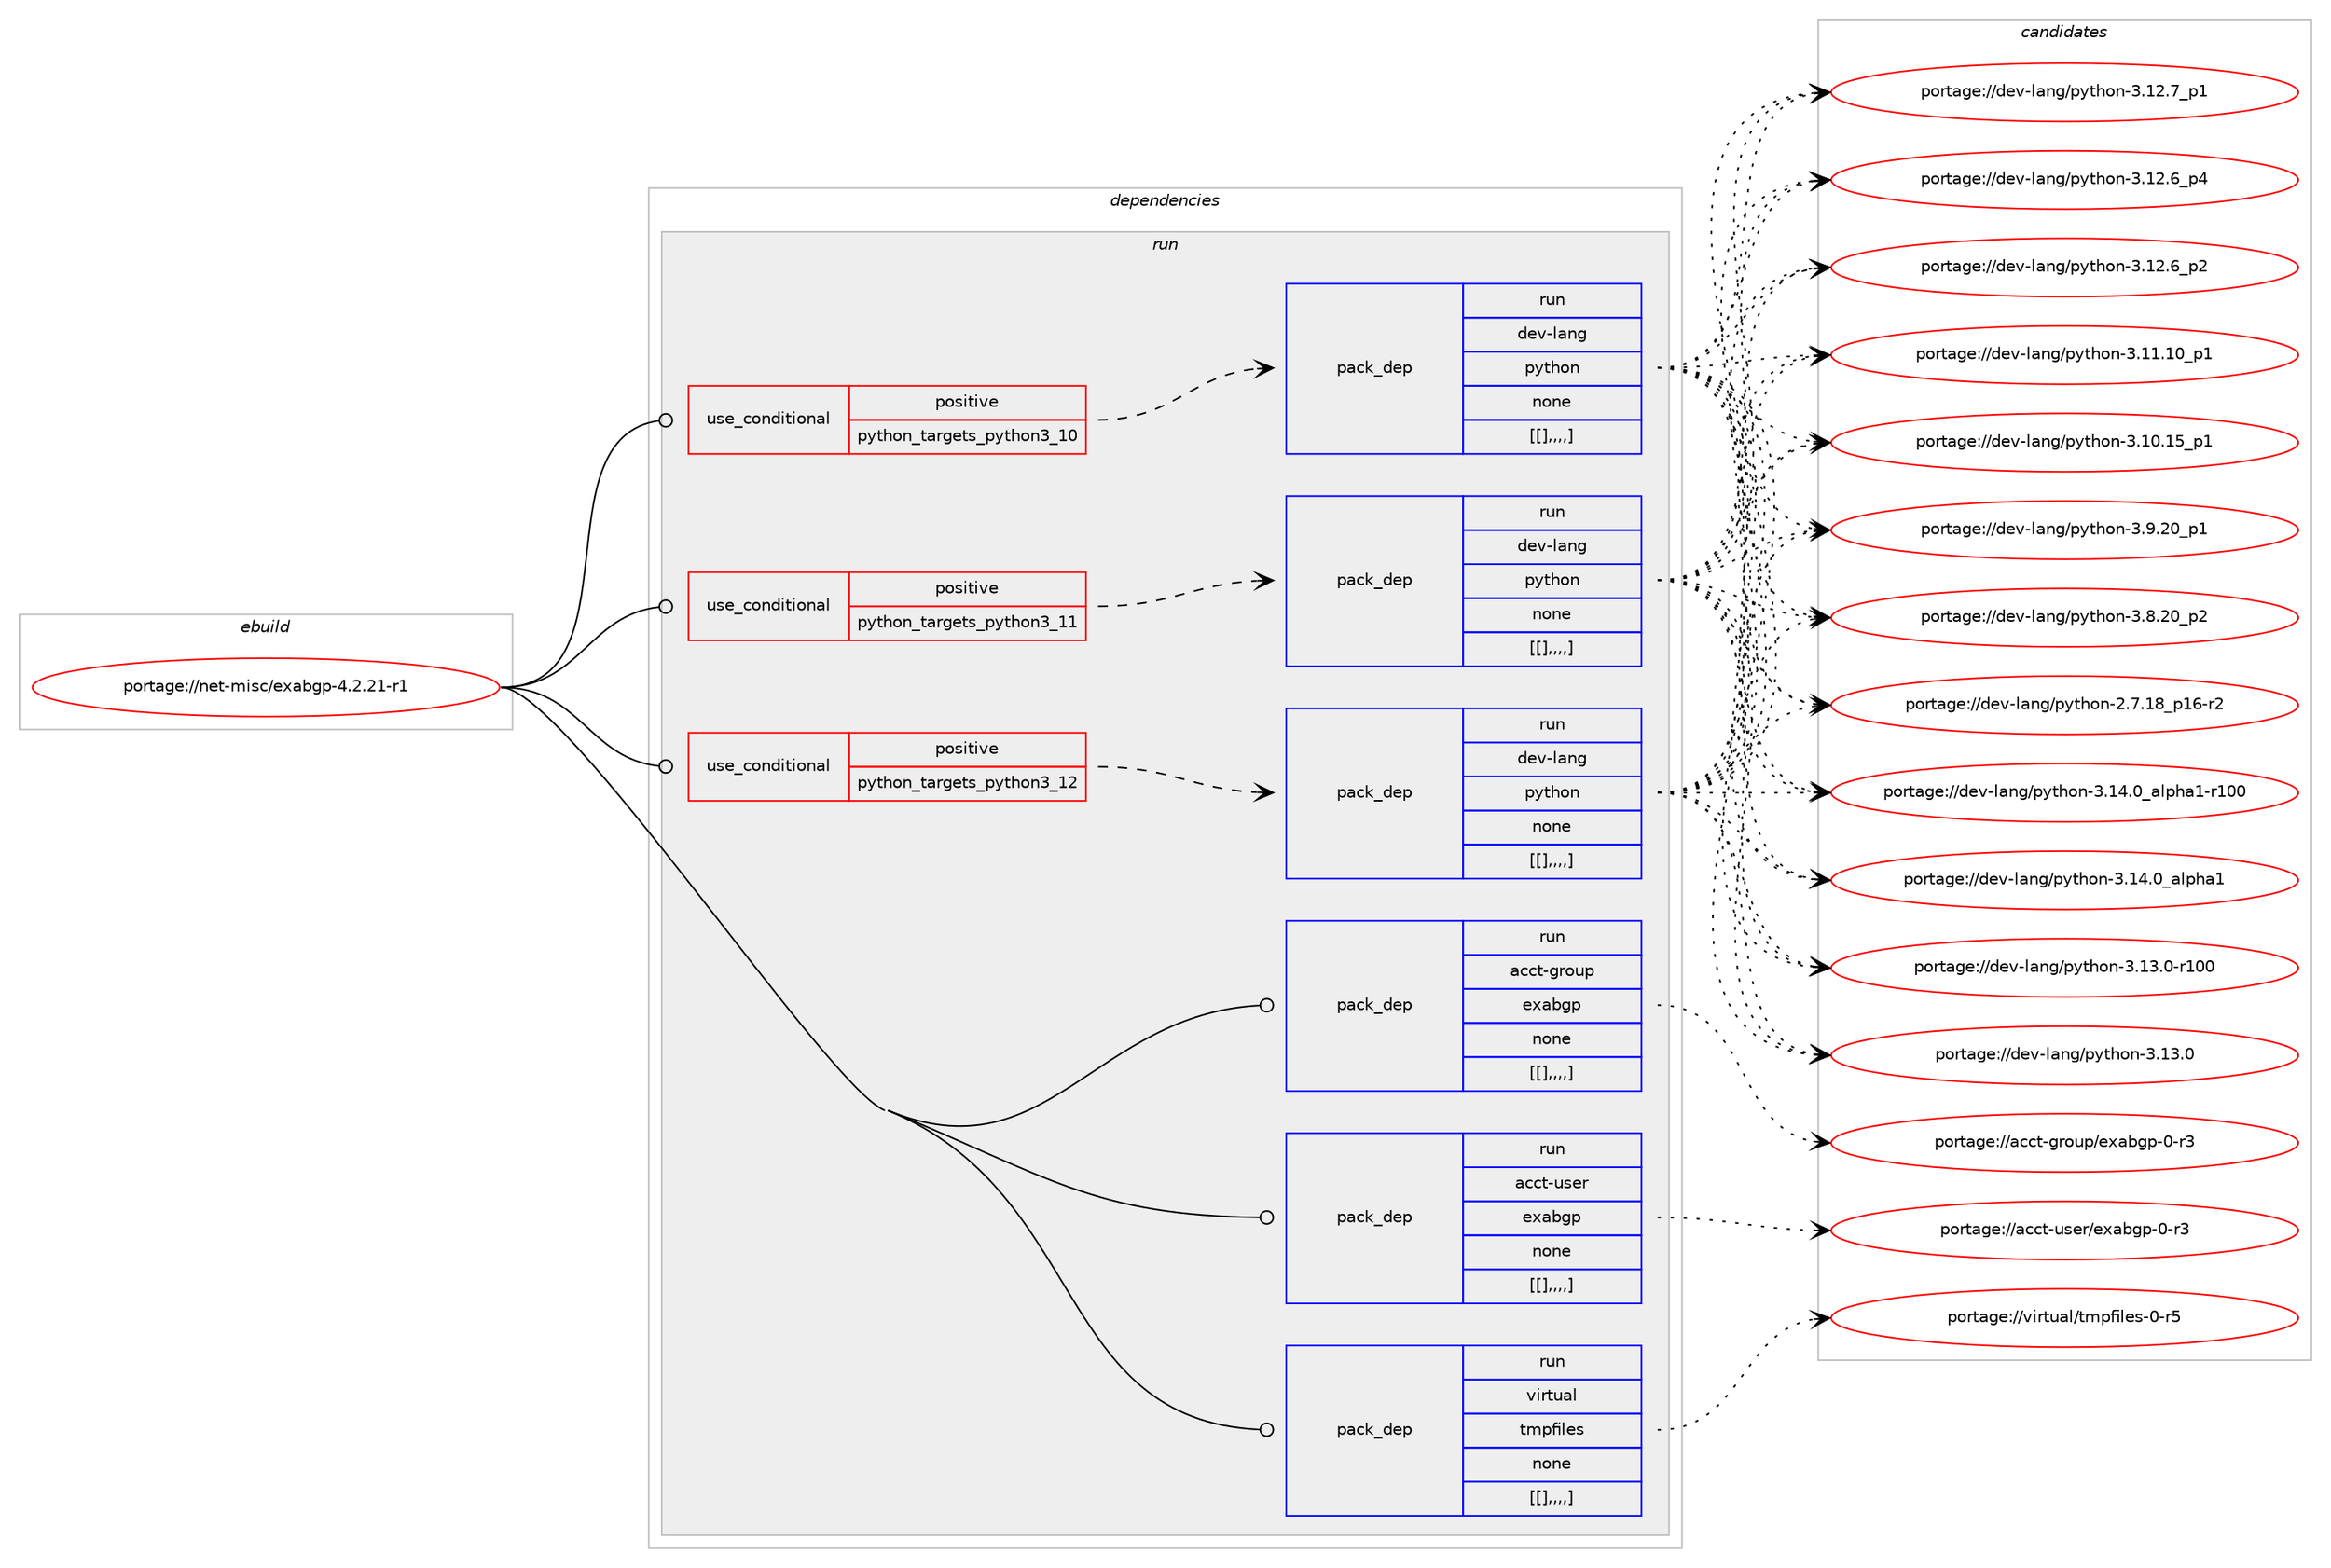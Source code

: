 digraph prolog {

# *************
# Graph options
# *************

newrank=true;
concentrate=true;
compound=true;
graph [rankdir=LR,fontname=Helvetica,fontsize=10,ranksep=1.5];#, ranksep=2.5, nodesep=0.2];
edge  [arrowhead=vee];
node  [fontname=Helvetica,fontsize=10];

# **********
# The ebuild
# **********

subgraph cluster_leftcol {
color=gray;
label=<<i>ebuild</i>>;
id [label="portage://net-misc/exabgp-4.2.21-r1", color=red, width=4, href="../net-misc/exabgp-4.2.21-r1.svg"];
}

# ****************
# The dependencies
# ****************

subgraph cluster_midcol {
color=gray;
label=<<i>dependencies</i>>;
subgraph cluster_compile {
fillcolor="#eeeeee";
style=filled;
label=<<i>compile</i>>;
}
subgraph cluster_compileandrun {
fillcolor="#eeeeee";
style=filled;
label=<<i>compile and run</i>>;
}
subgraph cluster_run {
fillcolor="#eeeeee";
style=filled;
label=<<i>run</i>>;
subgraph cond102761 {
dependency390520 [label=<<TABLE BORDER="0" CELLBORDER="1" CELLSPACING="0" CELLPADDING="4"><TR><TD ROWSPAN="3" CELLPADDING="10">use_conditional</TD></TR><TR><TD>positive</TD></TR><TR><TD>python_targets_python3_10</TD></TR></TABLE>>, shape=none, color=red];
subgraph pack284810 {
dependency390536 [label=<<TABLE BORDER="0" CELLBORDER="1" CELLSPACING="0" CELLPADDING="4" WIDTH="220"><TR><TD ROWSPAN="6" CELLPADDING="30">pack_dep</TD></TR><TR><TD WIDTH="110">run</TD></TR><TR><TD>dev-lang</TD></TR><TR><TD>python</TD></TR><TR><TD>none</TD></TR><TR><TD>[[],,,,]</TD></TR></TABLE>>, shape=none, color=blue];
}
dependency390520:e -> dependency390536:w [weight=20,style="dashed",arrowhead="vee"];
}
id:e -> dependency390520:w [weight=20,style="solid",arrowhead="odot"];
subgraph cond102773 {
dependency390574 [label=<<TABLE BORDER="0" CELLBORDER="1" CELLSPACING="0" CELLPADDING="4"><TR><TD ROWSPAN="3" CELLPADDING="10">use_conditional</TD></TR><TR><TD>positive</TD></TR><TR><TD>python_targets_python3_11</TD></TR></TABLE>>, shape=none, color=red];
subgraph pack284859 {
dependency390612 [label=<<TABLE BORDER="0" CELLBORDER="1" CELLSPACING="0" CELLPADDING="4" WIDTH="220"><TR><TD ROWSPAN="6" CELLPADDING="30">pack_dep</TD></TR><TR><TD WIDTH="110">run</TD></TR><TR><TD>dev-lang</TD></TR><TR><TD>python</TD></TR><TR><TD>none</TD></TR><TR><TD>[[],,,,]</TD></TR></TABLE>>, shape=none, color=blue];
}
dependency390574:e -> dependency390612:w [weight=20,style="dashed",arrowhead="vee"];
}
id:e -> dependency390574:w [weight=20,style="solid",arrowhead="odot"];
subgraph cond102806 {
dependency390650 [label=<<TABLE BORDER="0" CELLBORDER="1" CELLSPACING="0" CELLPADDING="4"><TR><TD ROWSPAN="3" CELLPADDING="10">use_conditional</TD></TR><TR><TD>positive</TD></TR><TR><TD>python_targets_python3_12</TD></TR></TABLE>>, shape=none, color=red];
subgraph pack284906 {
dependency390675 [label=<<TABLE BORDER="0" CELLBORDER="1" CELLSPACING="0" CELLPADDING="4" WIDTH="220"><TR><TD ROWSPAN="6" CELLPADDING="30">pack_dep</TD></TR><TR><TD WIDTH="110">run</TD></TR><TR><TD>dev-lang</TD></TR><TR><TD>python</TD></TR><TR><TD>none</TD></TR><TR><TD>[[],,,,]</TD></TR></TABLE>>, shape=none, color=blue];
}
dependency390650:e -> dependency390675:w [weight=20,style="dashed",arrowhead="vee"];
}
id:e -> dependency390650:w [weight=20,style="solid",arrowhead="odot"];
subgraph pack284910 {
dependency390680 [label=<<TABLE BORDER="0" CELLBORDER="1" CELLSPACING="0" CELLPADDING="4" WIDTH="220"><TR><TD ROWSPAN="6" CELLPADDING="30">pack_dep</TD></TR><TR><TD WIDTH="110">run</TD></TR><TR><TD>acct-group</TD></TR><TR><TD>exabgp</TD></TR><TR><TD>none</TD></TR><TR><TD>[[],,,,]</TD></TR></TABLE>>, shape=none, color=blue];
}
id:e -> dependency390680:w [weight=20,style="solid",arrowhead="odot"];
subgraph pack284913 {
dependency390719 [label=<<TABLE BORDER="0" CELLBORDER="1" CELLSPACING="0" CELLPADDING="4" WIDTH="220"><TR><TD ROWSPAN="6" CELLPADDING="30">pack_dep</TD></TR><TR><TD WIDTH="110">run</TD></TR><TR><TD>acct-user</TD></TR><TR><TD>exabgp</TD></TR><TR><TD>none</TD></TR><TR><TD>[[],,,,]</TD></TR></TABLE>>, shape=none, color=blue];
}
id:e -> dependency390719:w [weight=20,style="solid",arrowhead="odot"];
subgraph pack284954 {
dependency390835 [label=<<TABLE BORDER="0" CELLBORDER="1" CELLSPACING="0" CELLPADDING="4" WIDTH="220"><TR><TD ROWSPAN="6" CELLPADDING="30">pack_dep</TD></TR><TR><TD WIDTH="110">run</TD></TR><TR><TD>virtual</TD></TR><TR><TD>tmpfiles</TD></TR><TR><TD>none</TD></TR><TR><TD>[[],,,,]</TD></TR></TABLE>>, shape=none, color=blue];
}
id:e -> dependency390835:w [weight=20,style="solid",arrowhead="odot"];
}
}

# **************
# The candidates
# **************

subgraph cluster_choices {
rank=same;
color=gray;
label=<<i>candidates</i>>;

subgraph choice283690 {
color=black;
nodesep=1;
choice100101118451089711010347112121116104111110455146495246489597108112104974945114494848 [label="portage://dev-lang/python-3.14.0_alpha1-r100", color=red, width=4,href="../dev-lang/python-3.14.0_alpha1-r100.svg"];
choice1001011184510897110103471121211161041111104551464952464895971081121049749 [label="portage://dev-lang/python-3.14.0_alpha1", color=red, width=4,href="../dev-lang/python-3.14.0_alpha1.svg"];
choice1001011184510897110103471121211161041111104551464951464845114494848 [label="portage://dev-lang/python-3.13.0-r100", color=red, width=4,href="../dev-lang/python-3.13.0-r100.svg"];
choice10010111845108971101034711212111610411111045514649514648 [label="portage://dev-lang/python-3.13.0", color=red, width=4,href="../dev-lang/python-3.13.0.svg"];
choice100101118451089711010347112121116104111110455146495046559511249 [label="portage://dev-lang/python-3.12.7_p1", color=red, width=4,href="../dev-lang/python-3.12.7_p1.svg"];
choice100101118451089711010347112121116104111110455146495046549511252 [label="portage://dev-lang/python-3.12.6_p4", color=red, width=4,href="../dev-lang/python-3.12.6_p4.svg"];
choice100101118451089711010347112121116104111110455146495046549511250 [label="portage://dev-lang/python-3.12.6_p2", color=red, width=4,href="../dev-lang/python-3.12.6_p2.svg"];
choice10010111845108971101034711212111610411111045514649494649489511249 [label="portage://dev-lang/python-3.11.10_p1", color=red, width=4,href="../dev-lang/python-3.11.10_p1.svg"];
choice10010111845108971101034711212111610411111045514649484649539511249 [label="portage://dev-lang/python-3.10.15_p1", color=red, width=4,href="../dev-lang/python-3.10.15_p1.svg"];
choice100101118451089711010347112121116104111110455146574650489511249 [label="portage://dev-lang/python-3.9.20_p1", color=red, width=4,href="../dev-lang/python-3.9.20_p1.svg"];
choice100101118451089711010347112121116104111110455146564650489511250 [label="portage://dev-lang/python-3.8.20_p2", color=red, width=4,href="../dev-lang/python-3.8.20_p2.svg"];
choice100101118451089711010347112121116104111110455046554649569511249544511450 [label="portage://dev-lang/python-2.7.18_p16-r2", color=red, width=4,href="../dev-lang/python-2.7.18_p16-r2.svg"];
dependency390536:e -> choice100101118451089711010347112121116104111110455146495246489597108112104974945114494848:w [style=dotted,weight="100"];
dependency390536:e -> choice1001011184510897110103471121211161041111104551464952464895971081121049749:w [style=dotted,weight="100"];
dependency390536:e -> choice1001011184510897110103471121211161041111104551464951464845114494848:w [style=dotted,weight="100"];
dependency390536:e -> choice10010111845108971101034711212111610411111045514649514648:w [style=dotted,weight="100"];
dependency390536:e -> choice100101118451089711010347112121116104111110455146495046559511249:w [style=dotted,weight="100"];
dependency390536:e -> choice100101118451089711010347112121116104111110455146495046549511252:w [style=dotted,weight="100"];
dependency390536:e -> choice100101118451089711010347112121116104111110455146495046549511250:w [style=dotted,weight="100"];
dependency390536:e -> choice10010111845108971101034711212111610411111045514649494649489511249:w [style=dotted,weight="100"];
dependency390536:e -> choice10010111845108971101034711212111610411111045514649484649539511249:w [style=dotted,weight="100"];
dependency390536:e -> choice100101118451089711010347112121116104111110455146574650489511249:w [style=dotted,weight="100"];
dependency390536:e -> choice100101118451089711010347112121116104111110455146564650489511250:w [style=dotted,weight="100"];
dependency390536:e -> choice100101118451089711010347112121116104111110455046554649569511249544511450:w [style=dotted,weight="100"];
}
subgraph choice283717 {
color=black;
nodesep=1;
choice100101118451089711010347112121116104111110455146495246489597108112104974945114494848 [label="portage://dev-lang/python-3.14.0_alpha1-r100", color=red, width=4,href="../dev-lang/python-3.14.0_alpha1-r100.svg"];
choice1001011184510897110103471121211161041111104551464952464895971081121049749 [label="portage://dev-lang/python-3.14.0_alpha1", color=red, width=4,href="../dev-lang/python-3.14.0_alpha1.svg"];
choice1001011184510897110103471121211161041111104551464951464845114494848 [label="portage://dev-lang/python-3.13.0-r100", color=red, width=4,href="../dev-lang/python-3.13.0-r100.svg"];
choice10010111845108971101034711212111610411111045514649514648 [label="portage://dev-lang/python-3.13.0", color=red, width=4,href="../dev-lang/python-3.13.0.svg"];
choice100101118451089711010347112121116104111110455146495046559511249 [label="portage://dev-lang/python-3.12.7_p1", color=red, width=4,href="../dev-lang/python-3.12.7_p1.svg"];
choice100101118451089711010347112121116104111110455146495046549511252 [label="portage://dev-lang/python-3.12.6_p4", color=red, width=4,href="../dev-lang/python-3.12.6_p4.svg"];
choice100101118451089711010347112121116104111110455146495046549511250 [label="portage://dev-lang/python-3.12.6_p2", color=red, width=4,href="../dev-lang/python-3.12.6_p2.svg"];
choice10010111845108971101034711212111610411111045514649494649489511249 [label="portage://dev-lang/python-3.11.10_p1", color=red, width=4,href="../dev-lang/python-3.11.10_p1.svg"];
choice10010111845108971101034711212111610411111045514649484649539511249 [label="portage://dev-lang/python-3.10.15_p1", color=red, width=4,href="../dev-lang/python-3.10.15_p1.svg"];
choice100101118451089711010347112121116104111110455146574650489511249 [label="portage://dev-lang/python-3.9.20_p1", color=red, width=4,href="../dev-lang/python-3.9.20_p1.svg"];
choice100101118451089711010347112121116104111110455146564650489511250 [label="portage://dev-lang/python-3.8.20_p2", color=red, width=4,href="../dev-lang/python-3.8.20_p2.svg"];
choice100101118451089711010347112121116104111110455046554649569511249544511450 [label="portage://dev-lang/python-2.7.18_p16-r2", color=red, width=4,href="../dev-lang/python-2.7.18_p16-r2.svg"];
dependency390612:e -> choice100101118451089711010347112121116104111110455146495246489597108112104974945114494848:w [style=dotted,weight="100"];
dependency390612:e -> choice1001011184510897110103471121211161041111104551464952464895971081121049749:w [style=dotted,weight="100"];
dependency390612:e -> choice1001011184510897110103471121211161041111104551464951464845114494848:w [style=dotted,weight="100"];
dependency390612:e -> choice10010111845108971101034711212111610411111045514649514648:w [style=dotted,weight="100"];
dependency390612:e -> choice100101118451089711010347112121116104111110455146495046559511249:w [style=dotted,weight="100"];
dependency390612:e -> choice100101118451089711010347112121116104111110455146495046549511252:w [style=dotted,weight="100"];
dependency390612:e -> choice100101118451089711010347112121116104111110455146495046549511250:w [style=dotted,weight="100"];
dependency390612:e -> choice10010111845108971101034711212111610411111045514649494649489511249:w [style=dotted,weight="100"];
dependency390612:e -> choice10010111845108971101034711212111610411111045514649484649539511249:w [style=dotted,weight="100"];
dependency390612:e -> choice100101118451089711010347112121116104111110455146574650489511249:w [style=dotted,weight="100"];
dependency390612:e -> choice100101118451089711010347112121116104111110455146564650489511250:w [style=dotted,weight="100"];
dependency390612:e -> choice100101118451089711010347112121116104111110455046554649569511249544511450:w [style=dotted,weight="100"];
}
subgraph choice283785 {
color=black;
nodesep=1;
choice100101118451089711010347112121116104111110455146495246489597108112104974945114494848 [label="portage://dev-lang/python-3.14.0_alpha1-r100", color=red, width=4,href="../dev-lang/python-3.14.0_alpha1-r100.svg"];
choice1001011184510897110103471121211161041111104551464952464895971081121049749 [label="portage://dev-lang/python-3.14.0_alpha1", color=red, width=4,href="../dev-lang/python-3.14.0_alpha1.svg"];
choice1001011184510897110103471121211161041111104551464951464845114494848 [label="portage://dev-lang/python-3.13.0-r100", color=red, width=4,href="../dev-lang/python-3.13.0-r100.svg"];
choice10010111845108971101034711212111610411111045514649514648 [label="portage://dev-lang/python-3.13.0", color=red, width=4,href="../dev-lang/python-3.13.0.svg"];
choice100101118451089711010347112121116104111110455146495046559511249 [label="portage://dev-lang/python-3.12.7_p1", color=red, width=4,href="../dev-lang/python-3.12.7_p1.svg"];
choice100101118451089711010347112121116104111110455146495046549511252 [label="portage://dev-lang/python-3.12.6_p4", color=red, width=4,href="../dev-lang/python-3.12.6_p4.svg"];
choice100101118451089711010347112121116104111110455146495046549511250 [label="portage://dev-lang/python-3.12.6_p2", color=red, width=4,href="../dev-lang/python-3.12.6_p2.svg"];
choice10010111845108971101034711212111610411111045514649494649489511249 [label="portage://dev-lang/python-3.11.10_p1", color=red, width=4,href="../dev-lang/python-3.11.10_p1.svg"];
choice10010111845108971101034711212111610411111045514649484649539511249 [label="portage://dev-lang/python-3.10.15_p1", color=red, width=4,href="../dev-lang/python-3.10.15_p1.svg"];
choice100101118451089711010347112121116104111110455146574650489511249 [label="portage://dev-lang/python-3.9.20_p1", color=red, width=4,href="../dev-lang/python-3.9.20_p1.svg"];
choice100101118451089711010347112121116104111110455146564650489511250 [label="portage://dev-lang/python-3.8.20_p2", color=red, width=4,href="../dev-lang/python-3.8.20_p2.svg"];
choice100101118451089711010347112121116104111110455046554649569511249544511450 [label="portage://dev-lang/python-2.7.18_p16-r2", color=red, width=4,href="../dev-lang/python-2.7.18_p16-r2.svg"];
dependency390675:e -> choice100101118451089711010347112121116104111110455146495246489597108112104974945114494848:w [style=dotted,weight="100"];
dependency390675:e -> choice1001011184510897110103471121211161041111104551464952464895971081121049749:w [style=dotted,weight="100"];
dependency390675:e -> choice1001011184510897110103471121211161041111104551464951464845114494848:w [style=dotted,weight="100"];
dependency390675:e -> choice10010111845108971101034711212111610411111045514649514648:w [style=dotted,weight="100"];
dependency390675:e -> choice100101118451089711010347112121116104111110455146495046559511249:w [style=dotted,weight="100"];
dependency390675:e -> choice100101118451089711010347112121116104111110455146495046549511252:w [style=dotted,weight="100"];
dependency390675:e -> choice100101118451089711010347112121116104111110455146495046549511250:w [style=dotted,weight="100"];
dependency390675:e -> choice10010111845108971101034711212111610411111045514649494649489511249:w [style=dotted,weight="100"];
dependency390675:e -> choice10010111845108971101034711212111610411111045514649484649539511249:w [style=dotted,weight="100"];
dependency390675:e -> choice100101118451089711010347112121116104111110455146574650489511249:w [style=dotted,weight="100"];
dependency390675:e -> choice100101118451089711010347112121116104111110455146564650489511250:w [style=dotted,weight="100"];
dependency390675:e -> choice100101118451089711010347112121116104111110455046554649569511249544511450:w [style=dotted,weight="100"];
}
subgraph choice283817 {
color=black;
nodesep=1;
choice9799991164510311411111711247101120979810311245484511451 [label="portage://acct-group/exabgp-0-r3", color=red, width=4,href="../acct-group/exabgp-0-r3.svg"];
dependency390680:e -> choice9799991164510311411111711247101120979810311245484511451:w [style=dotted,weight="100"];
}
subgraph choice283846 {
color=black;
nodesep=1;
choice9799991164511711510111447101120979810311245484511451 [label="portage://acct-user/exabgp-0-r3", color=red, width=4,href="../acct-user/exabgp-0-r3.svg"];
dependency390719:e -> choice9799991164511711510111447101120979810311245484511451:w [style=dotted,weight="100"];
}
subgraph choice283849 {
color=black;
nodesep=1;
choice118105114116117971084711610911210210510810111545484511453 [label="portage://virtual/tmpfiles-0-r5", color=red, width=4,href="../virtual/tmpfiles-0-r5.svg"];
dependency390835:e -> choice118105114116117971084711610911210210510810111545484511453:w [style=dotted,weight="100"];
}
}

}
